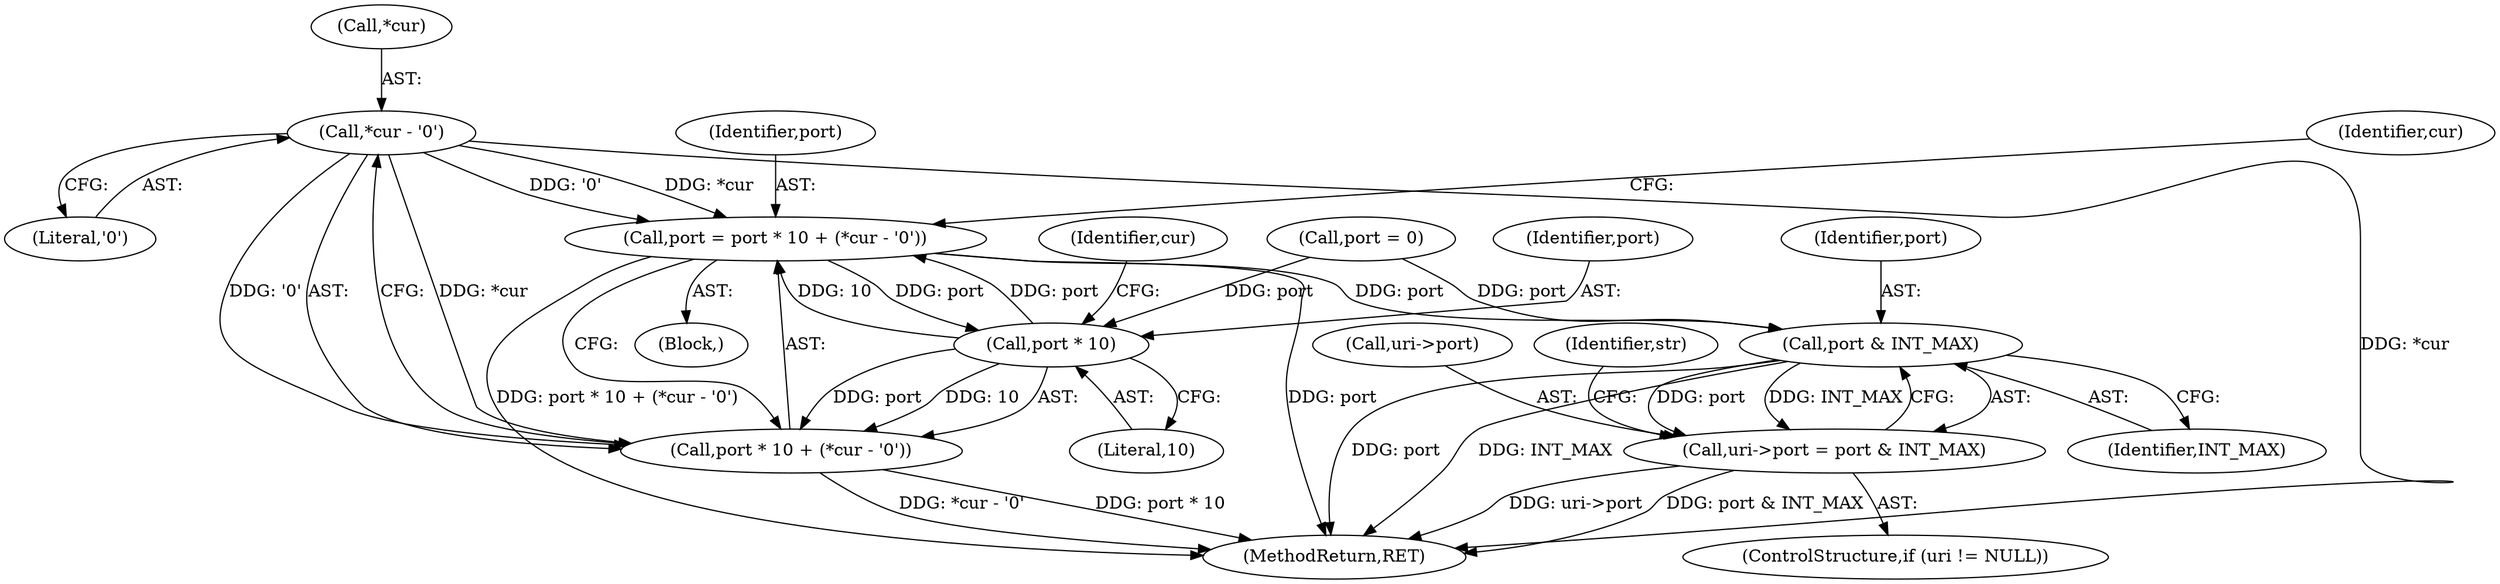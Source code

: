 digraph "0_Android_51e0cb2e5ec18eaf6fb331bc573ff27b743898f4@pointer" {
"1000129" [label="(Call,*cur - '0')"];
"1000123" [label="(Call,port = port * 10 + (*cur - '0'))"];
"1000126" [label="(Call,port * 10)"];
"1000125" [label="(Call,port * 10 + (*cur - '0'))"];
"1000143" [label="(Call,port & INT_MAX)"];
"1000139" [label="(Call,uri->port = port & INT_MAX)"];
"1000139" [label="(Call,uri->port = port & INT_MAX)"];
"1000126" [label="(Call,port * 10)"];
"1000128" [label="(Literal,10)"];
"1000122" [label="(Block,)"];
"1000143" [label="(Call,port & INT_MAX)"];
"1000130" [label="(Call,*cur)"];
"1000140" [label="(Call,uri->port)"];
"1000148" [label="(Identifier,str)"];
"1000135" [label="(ControlStructure,if (uri != NULL))"];
"1000124" [label="(Identifier,port)"];
"1000129" [label="(Call,*cur - '0')"];
"1000131" [label="(Identifier,cur)"];
"1000125" [label="(Call,port * 10 + (*cur - '0'))"];
"1000127" [label="(Identifier,port)"];
"1000112" [label="(Call,port = 0)"];
"1000154" [label="(MethodReturn,RET)"];
"1000134" [label="(Identifier,cur)"];
"1000132" [label="(Literal,'0')"];
"1000145" [label="(Identifier,INT_MAX)"];
"1000123" [label="(Call,port = port * 10 + (*cur - '0'))"];
"1000144" [label="(Identifier,port)"];
"1000129" -> "1000125"  [label="AST: "];
"1000129" -> "1000132"  [label="CFG: "];
"1000130" -> "1000129"  [label="AST: "];
"1000132" -> "1000129"  [label="AST: "];
"1000125" -> "1000129"  [label="CFG: "];
"1000129" -> "1000154"  [label="DDG: *cur"];
"1000129" -> "1000123"  [label="DDG: *cur"];
"1000129" -> "1000123"  [label="DDG: '0'"];
"1000129" -> "1000125"  [label="DDG: *cur"];
"1000129" -> "1000125"  [label="DDG: '0'"];
"1000123" -> "1000122"  [label="AST: "];
"1000123" -> "1000125"  [label="CFG: "];
"1000124" -> "1000123"  [label="AST: "];
"1000125" -> "1000123"  [label="AST: "];
"1000134" -> "1000123"  [label="CFG: "];
"1000123" -> "1000154"  [label="DDG: port * 10 + (*cur - '0')"];
"1000123" -> "1000154"  [label="DDG: port"];
"1000126" -> "1000123"  [label="DDG: port"];
"1000126" -> "1000123"  [label="DDG: 10"];
"1000123" -> "1000126"  [label="DDG: port"];
"1000123" -> "1000143"  [label="DDG: port"];
"1000126" -> "1000125"  [label="AST: "];
"1000126" -> "1000128"  [label="CFG: "];
"1000127" -> "1000126"  [label="AST: "];
"1000128" -> "1000126"  [label="AST: "];
"1000131" -> "1000126"  [label="CFG: "];
"1000126" -> "1000125"  [label="DDG: port"];
"1000126" -> "1000125"  [label="DDG: 10"];
"1000112" -> "1000126"  [label="DDG: port"];
"1000125" -> "1000154"  [label="DDG: port * 10"];
"1000125" -> "1000154"  [label="DDG: *cur - '0'"];
"1000143" -> "1000139"  [label="AST: "];
"1000143" -> "1000145"  [label="CFG: "];
"1000144" -> "1000143"  [label="AST: "];
"1000145" -> "1000143"  [label="AST: "];
"1000139" -> "1000143"  [label="CFG: "];
"1000143" -> "1000154"  [label="DDG: port"];
"1000143" -> "1000154"  [label="DDG: INT_MAX"];
"1000143" -> "1000139"  [label="DDG: port"];
"1000143" -> "1000139"  [label="DDG: INT_MAX"];
"1000112" -> "1000143"  [label="DDG: port"];
"1000139" -> "1000135"  [label="AST: "];
"1000140" -> "1000139"  [label="AST: "];
"1000148" -> "1000139"  [label="CFG: "];
"1000139" -> "1000154"  [label="DDG: uri->port"];
"1000139" -> "1000154"  [label="DDG: port & INT_MAX"];
}
